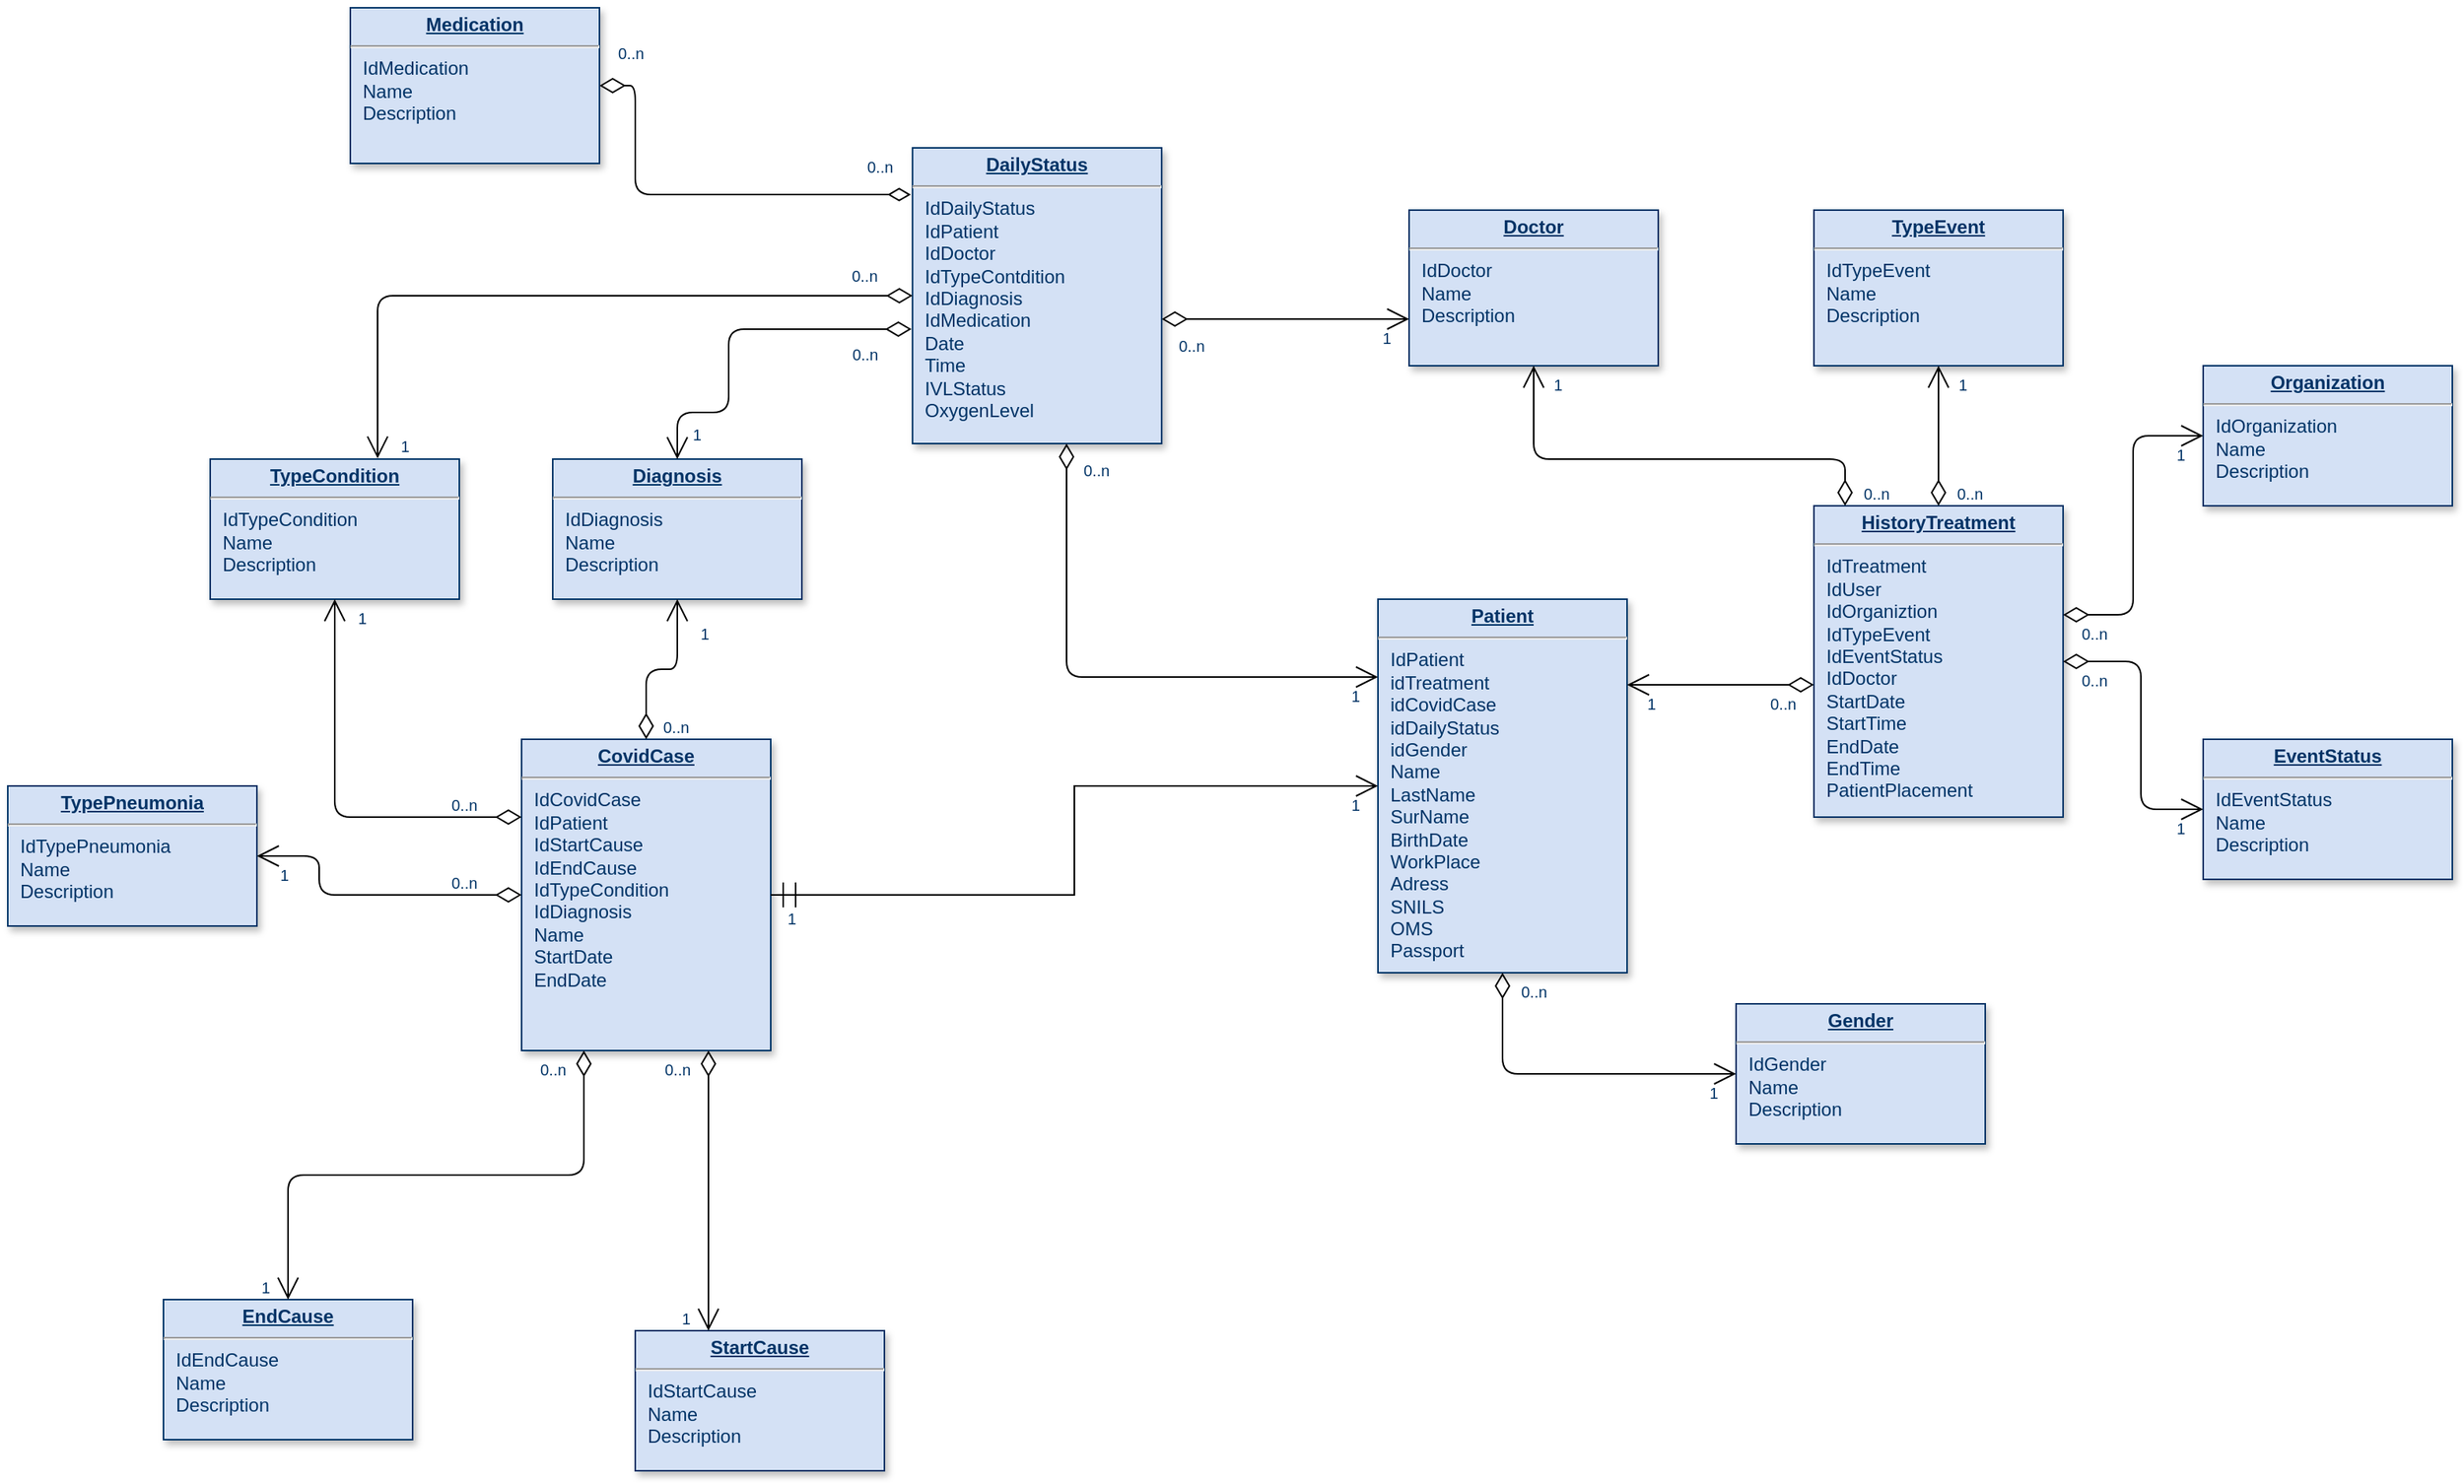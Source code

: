 <mxfile version="20.5.1" type="google"><diagram name="Page-1" id="efa7a0a1-bf9b-a30e-e6df-94a7791c09e9"><mxGraphModel grid="1" page="1" gridSize="10" guides="1" tooltips="1" connect="1" arrows="1" fold="1" pageScale="1" pageWidth="826" pageHeight="1169" background="none" math="0" shadow="0"><root><mxCell id="0"/><mxCell id="1" parent="0"/><mxCell id="22" value="&lt;p style=&quot;margin: 0px; margin-top: 4px; text-align: center; text-decoration: underline;&quot;&gt;&lt;b&gt;Patient&lt;/b&gt;&lt;/p&gt;&lt;hr&gt;&lt;p style=&quot;margin: 0px; margin-left: 8px;&quot;&gt;IdPatient&lt;/p&gt;&lt;p style=&quot;margin: 0px; margin-left: 8px;&quot;&gt;idTreatment&lt;/p&gt;&lt;p style=&quot;margin: 0px; margin-left: 8px;&quot;&gt;idCovidCase&lt;/p&gt;&lt;p style=&quot;margin: 0px; margin-left: 8px;&quot;&gt;idDailyStatus&lt;/p&gt;&lt;p style=&quot;margin: 0px; margin-left: 8px;&quot;&gt;idGender&lt;br&gt;&lt;/p&gt;&lt;p style=&quot;margin: 0px; margin-left: 8px;&quot;&gt;&lt;span style=&quot;background-color: initial;&quot;&gt;Name&lt;/span&gt;&lt;br&gt;&lt;/p&gt;&lt;p style=&quot;margin: 0px; margin-left: 8px;&quot;&gt;LastName&lt;/p&gt;&lt;p style=&quot;margin: 0px; margin-left: 8px;&quot;&gt;&lt;span style=&quot;background-color: initial;&quot;&gt;SurName&lt;/span&gt;&lt;/p&gt;&lt;p style=&quot;margin: 0px; margin-left: 8px;&quot;&gt;BirthDate&lt;/p&gt;&lt;p style=&quot;margin: 0px; margin-left: 8px;&quot;&gt;WorkPlace&lt;/p&gt;&lt;p style=&quot;margin: 0px; margin-left: 8px;&quot;&gt;Adress&lt;/p&gt;&lt;p style=&quot;margin: 0px; margin-left: 8px;&quot;&gt;SNILS&lt;/p&gt;&lt;p style=&quot;margin: 0px; margin-left: 8px;&quot;&gt;OMS&lt;/p&gt;&lt;p style=&quot;margin: 0px; margin-left: 8px;&quot;&gt;Passport&lt;/p&gt;" style="verticalAlign=top;align=left;overflow=fill;fontSize=12;fontFamily=Helvetica;html=1;strokeColor=#003366;shadow=1;fillColor=#D4E1F5;fontColor=#003366" vertex="1" parent="1"><mxGeometry x="890" y="480" width="160" height="240" as="geometry"/></mxCell><mxCell id="24" value="&lt;p style=&quot;margin: 0px; margin-top: 4px; text-align: center; text-decoration: underline;&quot;&gt;&lt;b&gt;DailyStatus&lt;/b&gt;&lt;/p&gt;&lt;hr&gt;&lt;p style=&quot;margin: 0px; margin-left: 8px;&quot;&gt;IdDailyStatus&lt;/p&gt;&lt;p style=&quot;margin: 0px; margin-left: 8px;&quot;&gt;IdPatient&lt;/p&gt;&lt;p style=&quot;margin: 0px; margin-left: 8px;&quot;&gt;IdDoctor&lt;/p&gt;&lt;p style=&quot;margin: 0px; margin-left: 8px;&quot;&gt;IdTypeContdition&lt;/p&gt;&lt;p style=&quot;margin: 0px; margin-left: 8px;&quot;&gt;IdDiagnosis&lt;/p&gt;&lt;p style=&quot;margin: 0px; margin-left: 8px;&quot;&gt;IdMedication&lt;br&gt;&lt;/p&gt;&lt;p style=&quot;margin: 0px; margin-left: 8px;&quot;&gt;Date&lt;/p&gt;&lt;p style=&quot;margin: 0px; margin-left: 8px;&quot;&gt;Time&lt;/p&gt;&lt;p style=&quot;margin: 0px; margin-left: 8px;&quot;&gt;IVLStatus&lt;/p&gt;&lt;p style=&quot;margin: 0px; margin-left: 8px;&quot;&gt;OxygenLevel&lt;/p&gt;&lt;p style=&quot;margin: 0px; margin-left: 8px;&quot;&gt;&lt;br&gt;&lt;/p&gt;" style="verticalAlign=top;align=left;overflow=fill;fontSize=12;fontFamily=Helvetica;html=1;strokeColor=#003366;shadow=1;fillColor=#D4E1F5;fontColor=#003366" vertex="1" parent="1"><mxGeometry x="591.08" y="190" width="160" height="190" as="geometry"/></mxCell><mxCell id="27" value="&lt;p style=&quot;margin: 0px; margin-top: 4px; text-align: center; text-decoration: underline;&quot;&gt;&lt;b&gt;HistoryTreatment&lt;/b&gt;&lt;/p&gt;&lt;hr&gt;&lt;p style=&quot;margin: 0px; margin-left: 8px;&quot;&gt;IdTreatment&lt;br&gt;&lt;span style=&quot;background-color: initial;&quot;&gt;IdUser&lt;/span&gt;&lt;br&gt;&lt;/p&gt;&lt;p style=&quot;margin: 0px; margin-left: 8px;&quot;&gt;IdOrganiztion&lt;/p&gt;&lt;p style=&quot;margin: 0px; margin-left: 8px;&quot;&gt;IdTypeEvent&lt;br&gt;&lt;/p&gt;&lt;p style=&quot;margin: 0px; margin-left: 8px;&quot;&gt;&lt;span style=&quot;background-color: initial;&quot;&gt;IdEventStatus&lt;/span&gt;&lt;br&gt;&lt;/p&gt;&lt;p style=&quot;margin: 0px; margin-left: 8px;&quot;&gt;IdDoctor&lt;/p&gt;&lt;p style=&quot;margin: 0px; margin-left: 8px;&quot;&gt;StartDate&lt;/p&gt;&lt;p style=&quot;margin: 0px; margin-left: 8px;&quot;&gt;StartTime&lt;/p&gt;&lt;p style=&quot;margin: 0px; margin-left: 8px;&quot;&gt;EndDate&lt;/p&gt;&lt;p style=&quot;margin: 0px; margin-left: 8px;&quot;&gt;EndTime&lt;/p&gt;&lt;p style=&quot;margin: 0px; margin-left: 8px;&quot;&gt;PatientPlacement&lt;/p&gt;&lt;p style=&quot;margin: 0px; margin-left: 8px;&quot;&gt;&lt;br&gt;&lt;/p&gt;" style="verticalAlign=top;align=left;overflow=fill;fontSize=12;fontFamily=Helvetica;html=1;strokeColor=#003366;shadow=1;fillColor=#D4E1F5;fontColor=#003366" vertex="1" parent="1"><mxGeometry x="1170" y="420.0" width="160" height="200" as="geometry"/></mxCell><mxCell id="29" value="&lt;p style=&quot;margin: 0px; margin-top: 4px; text-align: center; text-decoration: underline;&quot;&gt;&lt;b&gt;CovidCase&lt;/b&gt;&lt;/p&gt;&lt;hr&gt;&lt;p style=&quot;margin: 0px; margin-left: 8px;&quot;&gt;IdCovidCase&lt;/p&gt;&lt;p style=&quot;margin: 0px; margin-left: 8px;&quot;&gt;IdPatient&lt;/p&gt;&lt;p style=&quot;margin: 0px; margin-left: 8px;&quot;&gt;IdStartCause&lt;/p&gt;&lt;p style=&quot;margin: 0px; margin-left: 8px;&quot;&gt;IdEndCause&lt;/p&gt;&lt;p style=&quot;margin: 0px; margin-left: 8px;&quot;&gt;IdTypeCondition&lt;br&gt;&lt;/p&gt;&lt;p style=&quot;margin: 0px; margin-left: 8px;&quot;&gt;IdDiagnosis&lt;br&gt;&lt;/p&gt;&lt;p style=&quot;margin: 0px; margin-left: 8px;&quot;&gt;Name&lt;/p&gt;&lt;p style=&quot;margin: 0px; margin-left: 8px;&quot;&gt;&lt;span style=&quot;background-color: initial;&quot;&gt;StartDate&lt;/span&gt;&lt;br&gt;&lt;/p&gt;&lt;p style=&quot;margin: 0px; margin-left: 8px;&quot;&gt;EndDate&lt;/p&gt;&lt;p style=&quot;margin: 0px; margin-left: 8px;&quot;&gt;&lt;br&gt;&lt;/p&gt;" style="verticalAlign=top;align=left;overflow=fill;fontSize=12;fontFamily=Helvetica;html=1;strokeColor=#003366;shadow=1;fillColor=#D4E1F5;fontColor=#003366" vertex="1" parent="1"><mxGeometry x="340.0" y="570.0" width="160" height="200" as="geometry"/></mxCell><mxCell id="30" value="&lt;p style=&quot;margin: 0px; margin-top: 4px; text-align: center; text-decoration: underline;&quot;&gt;&lt;b&gt;Organization&lt;/b&gt;&lt;/p&gt;&lt;hr&gt;&lt;p style=&quot;margin: 0px; margin-left: 8px;&quot;&gt;IdOrganization&lt;/p&gt;&lt;p style=&quot;margin: 0px; margin-left: 8px;&quot;&gt;Name&lt;/p&gt;&lt;p style=&quot;margin: 0px; margin-left: 8px;&quot;&gt;Description&lt;/p&gt;&lt;p style=&quot;margin: 0px; margin-left: 8px;&quot;&gt;&lt;br&gt;&lt;/p&gt;" style="verticalAlign=top;align=left;overflow=fill;fontSize=12;fontFamily=Helvetica;html=1;strokeColor=#003366;shadow=1;fillColor=#D4E1F5;fontColor=#003366" vertex="1" parent="1"><mxGeometry x="1420" y="330" width="160" height="90" as="geometry"/></mxCell><mxCell id="33" value="&lt;p style=&quot;margin: 0px; margin-top: 4px; text-align: center; text-decoration: underline;&quot;&gt;&lt;b&gt;StartCause&lt;/b&gt;&lt;/p&gt;&lt;hr&gt;&lt;p style=&quot;margin: 0px; margin-left: 8px;&quot;&gt;IdStartCause&lt;/p&gt;&lt;p style=&quot;margin: 0px; margin-left: 8px;&quot;&gt;Name&lt;/p&gt;&lt;p style=&quot;margin: 0px; margin-left: 8px;&quot;&gt;Description&lt;/p&gt;" style="verticalAlign=top;align=left;overflow=fill;fontSize=12;fontFamily=Helvetica;html=1;strokeColor=#003366;shadow=1;fillColor=#D4E1F5;fontColor=#003366" vertex="1" parent="1"><mxGeometry x="413.0" y="950.0" width="160" height="90" as="geometry"/></mxCell><mxCell id="35" value="&lt;p style=&quot;margin: 0px; margin-top: 4px; text-align: center; text-decoration: underline;&quot;&gt;&lt;strong&gt;TypeEvent&lt;/strong&gt;&lt;/p&gt;&lt;hr&gt;&lt;p style=&quot;margin: 0px; margin-left: 8px;&quot;&gt;IdTypeEvent&lt;/p&gt;&lt;p style=&quot;margin: 0px; margin-left: 8px;&quot;&gt;Name&lt;/p&gt;&lt;p style=&quot;margin: 0px; margin-left: 8px;&quot;&gt;Description&lt;/p&gt;&lt;p style=&quot;margin: 0px; margin-left: 8px;&quot;&gt;&lt;br&gt;&lt;/p&gt;" style="verticalAlign=top;align=left;overflow=fill;fontSize=12;fontFamily=Helvetica;html=1;strokeColor=#003366;shadow=1;fillColor=#D4E1F5;fontColor=#003366" vertex="1" parent="1"><mxGeometry x="1170" y="230" width="160" height="100" as="geometry"/></mxCell><mxCell id="48" value="" style="endArrow=open;endSize=12;startArrow=ERmandOne;startSize=14;startFill=0;edgeStyle=orthogonalEdgeStyle;rounded=0" edge="1" parent="1" source="29" target="22"><mxGeometry x="769.36" y="450" as="geometry"><mxPoint x="769.36" y="450" as="sourcePoint"/><mxPoint x="929.36" y="450" as="targetPoint"/><Array as="points"/></mxGeometry></mxCell><mxCell id="49" value="1" style="resizable=0;align=left;verticalAlign=top;labelBackgroundColor=#ffffff;fontSize=10;strokeColor=#003366;shadow=1;fillColor=#D4E1F5;fontColor=#003366" connectable="0" vertex="1" parent="48"><mxGeometry x="-1" relative="1" as="geometry"><mxPoint x="8.92" y="3.04" as="offset"/></mxGeometry></mxCell><mxCell id="50" value="1" style="resizable=0;align=right;verticalAlign=top;labelBackgroundColor=#ffffff;fontSize=10;strokeColor=#003366;shadow=1;fillColor=#D4E1F5;fontColor=#003366" connectable="0" vertex="1" parent="48"><mxGeometry x="1" relative="1" as="geometry"><mxPoint x="-10" as="offset"/></mxGeometry></mxCell><mxCell id="78" value="" style="endArrow=open;endSize=12;startArrow=diamondThin;startSize=14;startFill=0;edgeStyle=orthogonalEdgeStyle" edge="1" parent="1" source="27" target="30"><mxGeometry x="1309.36" y="540" as="geometry"><mxPoint x="1309.36" y="540" as="sourcePoint"/><mxPoint x="1469.36" y="540" as="targetPoint"/><Array as="points"><mxPoint x="1375" y="490"/><mxPoint x="1375" y="375"/></Array></mxGeometry></mxCell><mxCell id="79" value="0..n" style="resizable=0;align=left;verticalAlign=top;labelBackgroundColor=#ffffff;fontSize=10;strokeColor=#003366;shadow=1;fillColor=#D4E1F5;fontColor=#003366" connectable="0" vertex="1" parent="78"><mxGeometry x="-1" relative="1" as="geometry"><mxPoint x="10" as="offset"/></mxGeometry></mxCell><mxCell id="80" value="1" style="resizable=0;align=right;verticalAlign=top;labelBackgroundColor=#ffffff;fontSize=10;strokeColor=#003366;shadow=1;fillColor=#D4E1F5;fontColor=#003366" connectable="0" vertex="1" parent="78"><mxGeometry x="1" relative="1" as="geometry"><mxPoint x="-10" as="offset"/></mxGeometry></mxCell><mxCell id="81" value="" style="endArrow=open;endSize=12;startArrow=diamondThin;startSize=14;startFill=0;edgeStyle=orthogonalEdgeStyle" edge="1" parent="1" source="27" target="35"><mxGeometry x="1119.36" y="540" as="geometry"><mxPoint x="1119.36" y="540" as="sourcePoint"/><mxPoint x="1279.36" y="540" as="targetPoint"/></mxGeometry></mxCell><mxCell id="82" value="0..n" style="resizable=0;align=left;verticalAlign=top;labelBackgroundColor=#ffffff;fontSize=10;strokeColor=#003366;shadow=1;fillColor=#D4E1F5;fontColor=#003366" connectable="0" vertex="1" parent="81"><mxGeometry x="-1" relative="1" as="geometry"><mxPoint x="10" y="-20" as="offset"/></mxGeometry></mxCell><mxCell id="83" value="1" style="resizable=0;align=right;verticalAlign=top;labelBackgroundColor=#ffffff;fontSize=10;strokeColor=#003366;shadow=1;fillColor=#D4E1F5;fontColor=#003366" connectable="0" vertex="1" parent="81"><mxGeometry x="1" relative="1" as="geometry"><mxPoint x="20" as="offset"/></mxGeometry></mxCell><mxCell id="84" value="" style="endArrow=open;endSize=12;startArrow=diamondThin;startSize=14;startFill=0;edgeStyle=orthogonalEdgeStyle" edge="1" parent="1" source="27" target="22"><mxGeometry x="1389.36" y="130" as="geometry"><mxPoint x="1389.36" y="130" as="sourcePoint"/><mxPoint x="1549.36" y="130" as="targetPoint"/><Array as="points"><mxPoint x="1130" y="535"/><mxPoint x="1130" y="535"/></Array></mxGeometry></mxCell><mxCell id="85" value="0..n" style="resizable=0;align=left;verticalAlign=top;labelBackgroundColor=#ffffff;fontSize=10;strokeColor=#003366;shadow=1;fillColor=#D4E1F5;fontColor=#003366" connectable="0" vertex="1" parent="84"><mxGeometry x="-1" relative="1" as="geometry"><mxPoint x="-30" as="offset"/></mxGeometry></mxCell><mxCell id="86" value="1" style="resizable=0;align=right;verticalAlign=top;labelBackgroundColor=#ffffff;fontSize=10;strokeColor=#003366;shadow=1;fillColor=#D4E1F5;fontColor=#003366" connectable="0" vertex="1" parent="84"><mxGeometry x="1" relative="1" as="geometry"><mxPoint x="20" y="2.728e-13" as="offset"/></mxGeometry></mxCell><mxCell id="gPW1XSUvAXG4irbjSaAo-114" value="&lt;p style=&quot;margin: 0px; margin-top: 4px; text-align: center; text-decoration: underline;&quot;&gt;&lt;b&gt;EventStatus&lt;/b&gt;&lt;/p&gt;&lt;hr&gt;&lt;p style=&quot;margin: 0px; margin-left: 8px;&quot;&gt;IdEventStatus&lt;/p&gt;&lt;p style=&quot;margin: 0px; margin-left: 8px;&quot;&gt;Name&lt;/p&gt;&lt;p style=&quot;margin: 0px; margin-left: 8px;&quot;&gt;Description&lt;/p&gt;&lt;p style=&quot;margin: 0px; margin-left: 8px;&quot;&gt;&lt;br&gt;&lt;/p&gt;" style="verticalAlign=top;align=left;overflow=fill;fontSize=12;fontFamily=Helvetica;html=1;strokeColor=#003366;shadow=1;fillColor=#D4E1F5;fontColor=#003366" vertex="1" parent="1"><mxGeometry x="1420" y="570" width="160" height="90" as="geometry"/></mxCell><mxCell id="gPW1XSUvAXG4irbjSaAo-116" value="" style="endArrow=open;endSize=12;startArrow=diamondThin;startSize=14;startFill=0;edgeStyle=orthogonalEdgeStyle;exitX=1;exitY=0.5;exitDx=0;exitDy=0;" edge="1" parent="1" source="27" target="gPW1XSUvAXG4irbjSaAo-114"><mxGeometry x="1319.36" y="550" as="geometry"><mxPoint x="1340" y="530.053" as="sourcePoint"/><mxPoint x="1430" y="405" as="targetPoint"/><Array as="points"><mxPoint x="1380" y="520"/><mxPoint x="1380" y="615"/></Array></mxGeometry></mxCell><mxCell id="gPW1XSUvAXG4irbjSaAo-117" value="0..n" style="resizable=0;align=left;verticalAlign=top;labelBackgroundColor=#ffffff;fontSize=10;strokeColor=#003366;shadow=1;fillColor=#D4E1F5;fontColor=#003366" connectable="0" vertex="1" parent="gPW1XSUvAXG4irbjSaAo-116"><mxGeometry x="-1" relative="1" as="geometry"><mxPoint x="10" as="offset"/></mxGeometry></mxCell><mxCell id="gPW1XSUvAXG4irbjSaAo-118" value="1" style="resizable=0;align=right;verticalAlign=top;labelBackgroundColor=#ffffff;fontSize=10;strokeColor=#003366;shadow=1;fillColor=#D4E1F5;fontColor=#003366" connectable="0" vertex="1" parent="gPW1XSUvAXG4irbjSaAo-116"><mxGeometry x="1" relative="1" as="geometry"><mxPoint x="-10" as="offset"/></mxGeometry></mxCell><mxCell id="gPW1XSUvAXG4irbjSaAo-122" value="&lt;p style=&quot;margin: 0px; margin-top: 4px; text-align: center; text-decoration: underline;&quot;&gt;&lt;b&gt;EndCause&lt;/b&gt;&lt;/p&gt;&lt;hr&gt;&lt;p style=&quot;margin: 0px; margin-left: 8px;&quot;&gt;IdEndCause&lt;/p&gt;&lt;p style=&quot;margin: 0px; margin-left: 8px;&quot;&gt;Name&lt;/p&gt;&lt;p style=&quot;margin: 0px; margin-left: 8px;&quot;&gt;Description&lt;/p&gt;" style="verticalAlign=top;align=left;overflow=fill;fontSize=12;fontFamily=Helvetica;html=1;strokeColor=#003366;shadow=1;fillColor=#D4E1F5;fontColor=#003366" vertex="1" parent="1"><mxGeometry x="110" y="930.0" width="160" height="90" as="geometry"/></mxCell><mxCell id="gPW1XSUvAXG4irbjSaAo-126" value="&lt;p style=&quot;margin: 0px; margin-top: 4px; text-align: center; text-decoration: underline;&quot;&gt;&lt;b&gt;TypeCondition&lt;/b&gt;&lt;/p&gt;&lt;hr&gt;&lt;p style=&quot;margin: 0px; margin-left: 8px;&quot;&gt;IdTypeCondition&lt;/p&gt;&lt;p style=&quot;margin: 0px; margin-left: 8px;&quot;&gt;Name&lt;/p&gt;&lt;p style=&quot;margin: 0px; margin-left: 8px;&quot;&gt;Description&lt;/p&gt;" style="verticalAlign=top;align=left;overflow=fill;fontSize=12;fontFamily=Helvetica;html=1;strokeColor=#003366;shadow=1;fillColor=#D4E1F5;fontColor=#003366" vertex="1" parent="1"><mxGeometry x="140" y="390.0" width="160" height="90" as="geometry"/></mxCell><mxCell id="gPW1XSUvAXG4irbjSaAo-130" value="&lt;p style=&quot;margin: 0px; margin-top: 4px; text-align: center; text-decoration: underline;&quot;&gt;&lt;b&gt;Diagnosis&lt;/b&gt;&lt;/p&gt;&lt;hr&gt;&lt;p style=&quot;margin: 0px; margin-left: 8px;&quot;&gt;IdDiagnosis&lt;/p&gt;&lt;p style=&quot;margin: 0px; margin-left: 8px;&quot;&gt;Name&lt;/p&gt;&lt;p style=&quot;margin: 0px; margin-left: 8px;&quot;&gt;Description&lt;/p&gt;" style="verticalAlign=top;align=left;overflow=fill;fontSize=12;fontFamily=Helvetica;html=1;strokeColor=#003366;shadow=1;fillColor=#D4E1F5;fontColor=#003366" vertex="1" parent="1"><mxGeometry x="360" y="390.0" width="160" height="90" as="geometry"/></mxCell><mxCell id="gPW1XSUvAXG4irbjSaAo-134" value="&lt;p style=&quot;margin: 0px; margin-top: 4px; text-align: center; text-decoration: underline;&quot;&gt;&lt;b&gt;&lt;span style=&quot;text-align: left;&quot;&gt;TypePneumonia&lt;/span&gt;&lt;br&gt;&lt;/b&gt;&lt;/p&gt;&lt;hr&gt;&lt;p style=&quot;margin: 0px; margin-left: 8px;&quot;&gt;IdTypePneumonia&lt;/p&gt;&lt;p style=&quot;margin: 0px; margin-left: 8px;&quot;&gt;Name&lt;/p&gt;&lt;p style=&quot;margin: 0px; margin-left: 8px;&quot;&gt;Description&lt;/p&gt;" style="verticalAlign=top;align=left;overflow=fill;fontSize=12;fontFamily=Helvetica;html=1;strokeColor=#003366;shadow=1;fillColor=#D4E1F5;fontColor=#003366" vertex="1" parent="1"><mxGeometry x="10" y="600.0" width="160" height="90" as="geometry"/></mxCell><mxCell id="gPW1XSUvAXG4irbjSaAo-138" value="&lt;p style=&quot;margin: 0px; margin-top: 4px; text-align: center; text-decoration: underline;&quot;&gt;&lt;b&gt;Doctor&lt;/b&gt;&lt;/p&gt;&lt;hr&gt;&lt;p style=&quot;margin: 0px; margin-left: 8px;&quot;&gt;IdDoctor&lt;/p&gt;&lt;p style=&quot;margin: 0px; margin-left: 8px;&quot;&gt;Name&lt;/p&gt;&lt;p style=&quot;margin: 0px; margin-left: 8px;&quot;&gt;Description&lt;/p&gt;&lt;p style=&quot;margin: 0px; margin-left: 8px;&quot;&gt;&lt;br&gt;&lt;/p&gt;" style="verticalAlign=top;align=left;overflow=fill;fontSize=12;fontFamily=Helvetica;html=1;strokeColor=#003366;shadow=1;fillColor=#D4E1F5;fontColor=#003366" vertex="1" parent="1"><mxGeometry x="910" y="230" width="160" height="100" as="geometry"/></mxCell><mxCell id="gPW1XSUvAXG4irbjSaAo-139" value="" style="endArrow=open;endSize=12;startArrow=diamondThin;startSize=14;startFill=0;edgeStyle=orthogonalEdgeStyle" edge="1" parent="1" source="27" target="gPW1XSUvAXG4irbjSaAo-138"><mxGeometry x="1129.36" y="550" as="geometry"><mxPoint x="1260" y="430" as="sourcePoint"/><mxPoint x="1260" y="340" as="targetPoint"/><Array as="points"><mxPoint x="1190" y="390"/><mxPoint x="990" y="390"/></Array></mxGeometry></mxCell><mxCell id="gPW1XSUvAXG4irbjSaAo-140" value="0..n" style="resizable=0;align=left;verticalAlign=top;labelBackgroundColor=#ffffff;fontSize=10;strokeColor=#003366;shadow=1;fillColor=#D4E1F5;fontColor=#003366" connectable="0" vertex="1" parent="gPW1XSUvAXG4irbjSaAo-139"><mxGeometry x="-1" relative="1" as="geometry"><mxPoint x="10" y="-20" as="offset"/></mxGeometry></mxCell><mxCell id="gPW1XSUvAXG4irbjSaAo-141" value="1" style="resizable=0;align=right;verticalAlign=top;labelBackgroundColor=#ffffff;fontSize=10;strokeColor=#003366;shadow=1;fillColor=#D4E1F5;fontColor=#003366" connectable="0" vertex="1" parent="gPW1XSUvAXG4irbjSaAo-139"><mxGeometry x="1" relative="1" as="geometry"><mxPoint x="20" as="offset"/></mxGeometry></mxCell><mxCell id="gPW1XSUvAXG4irbjSaAo-143" value="" style="endArrow=open;endSize=12;startArrow=diamondThin;startSize=14;startFill=0;edgeStyle=orthogonalEdgeStyle" edge="1" parent="1" source="24" target="gPW1XSUvAXG4irbjSaAo-138"><mxGeometry x="468.36" y="160" as="geometry"><mxPoint x="909" y="300.059" as="sourcePoint"/><mxPoint x="770" y="140.0" as="targetPoint"/><Array as="points"><mxPoint x="800" y="300"/><mxPoint x="800" y="300"/></Array></mxGeometry></mxCell><mxCell id="gPW1XSUvAXG4irbjSaAo-144" value="0..n" style="resizable=0;align=left;verticalAlign=top;labelBackgroundColor=#ffffff;fontSize=10;strokeColor=#003366;shadow=1;fillColor=#D4E1F5;fontColor=#003366" connectable="0" vertex="1" parent="gPW1XSUvAXG4irbjSaAo-143"><mxGeometry x="-1" relative="1" as="geometry"><mxPoint x="9" y="5" as="offset"/></mxGeometry></mxCell><mxCell id="gPW1XSUvAXG4irbjSaAo-145" value="1" style="resizable=0;align=right;verticalAlign=top;labelBackgroundColor=#ffffff;fontSize=10;strokeColor=#003366;shadow=1;fillColor=#D4E1F5;fontColor=#003366" connectable="0" vertex="1" parent="gPW1XSUvAXG4irbjSaAo-143"><mxGeometry x="1" relative="1" as="geometry"><mxPoint x="-10" as="offset"/></mxGeometry></mxCell><mxCell id="gPW1XSUvAXG4irbjSaAo-152" value="&lt;p style=&quot;margin: 0px; margin-top: 4px; text-align: center; text-decoration: underline;&quot;&gt;&lt;b&gt;Medication&lt;/b&gt;&lt;/p&gt;&lt;hr&gt;&lt;p style=&quot;margin: 0px; margin-left: 8px;&quot;&gt;IdMedication&lt;/p&gt;&lt;p style=&quot;margin: 0px; margin-left: 8px;&quot;&gt;Name&lt;/p&gt;&lt;p style=&quot;margin: 0px; margin-left: 8px;&quot;&gt;Description&lt;/p&gt;&lt;p style=&quot;margin: 0px; margin-left: 8px;&quot;&gt;&lt;br&gt;&lt;/p&gt;" style="verticalAlign=top;align=left;overflow=fill;fontSize=12;fontFamily=Helvetica;html=1;strokeColor=#003366;shadow=1;fillColor=#D4E1F5;fontColor=#003366" vertex="1" parent="1"><mxGeometry x="230" y="100" width="160" height="100" as="geometry"/></mxCell><mxCell id="gPW1XSUvAXG4irbjSaAo-153" value="" style="endArrow=diamondThin;endSize=12;startArrow=diamondThin;startSize=14;startFill=0;edgeStyle=orthogonalEdgeStyle;entryX=-0.007;entryY=0.158;entryDx=0;entryDy=0;entryPerimeter=0;endFill=0;" edge="1" parent="1" source="gPW1XSUvAXG4irbjSaAo-152" target="24"><mxGeometry x="531.28" y="534.41" as="geometry"><mxPoint x="413" y="209.95" as="sourcePoint"/><mxPoint x="766.08" y="70.003" as="targetPoint"/><Array as="points"><mxPoint x="413" y="150"/><mxPoint x="413" y="220"/></Array></mxGeometry></mxCell><mxCell id="gPW1XSUvAXG4irbjSaAo-154" value="0..n" style="resizable=0;align=left;verticalAlign=top;labelBackgroundColor=#ffffff;fontSize=10;strokeColor=#003366;shadow=1;fillColor=#D4E1F5;fontColor=#003366" connectable="0" vertex="1" parent="gPW1XSUvAXG4irbjSaAo-153"><mxGeometry x="-1" relative="1" as="geometry"><mxPoint x="10" y="-33" as="offset"/></mxGeometry></mxCell><mxCell id="gPW1XSUvAXG4irbjSaAo-156" value="0..n" style="resizable=0;align=left;verticalAlign=top;labelBackgroundColor=#ffffff;fontSize=10;strokeColor=#003366;shadow=1;fillColor=#D4E1F5;fontColor=#003366" connectable="0" vertex="1" parent="1"><mxGeometry x="560" y="190.0" as="geometry"/></mxCell><mxCell id="gPW1XSUvAXG4irbjSaAo-157" value="" style="endArrow=open;endSize=12;startArrow=diamondThin;startSize=14;startFill=0;edgeStyle=orthogonalEdgeStyle;exitX=-0.004;exitY=0.613;exitDx=0;exitDy=0;exitPerimeter=0;" edge="1" parent="1" source="24" target="gPW1XSUvAXG4irbjSaAo-130"><mxGeometry x="478.36" y="170" as="geometry"><mxPoint x="761.08" y="310.048" as="sourcePoint"/><mxPoint x="920" y="310.048" as="targetPoint"/><Array as="points"><mxPoint x="473" y="306"/><mxPoint x="473" y="360"/><mxPoint x="440" y="360"/></Array></mxGeometry></mxCell><mxCell id="gPW1XSUvAXG4irbjSaAo-158" value="0..n" style="resizable=0;align=left;verticalAlign=top;labelBackgroundColor=#ffffff;fontSize=10;strokeColor=#003366;shadow=1;fillColor=#D4E1F5;fontColor=#003366" connectable="0" vertex="1" parent="gPW1XSUvAXG4irbjSaAo-157"><mxGeometry x="-1" relative="1" as="geometry"><mxPoint x="-40" y="4" as="offset"/></mxGeometry></mxCell><mxCell id="gPW1XSUvAXG4irbjSaAo-159" value="1" style="resizable=0;align=right;verticalAlign=top;labelBackgroundColor=#ffffff;fontSize=10;strokeColor=#003366;shadow=1;fillColor=#D4E1F5;fontColor=#003366" connectable="0" vertex="1" parent="gPW1XSUvAXG4irbjSaAo-157"><mxGeometry x="1" relative="1" as="geometry"><mxPoint x="17" y="-28" as="offset"/></mxGeometry></mxCell><mxCell id="gPW1XSUvAXG4irbjSaAo-160" value="" style="endArrow=open;endSize=12;startArrow=diamondThin;startSize=14;startFill=0;edgeStyle=orthogonalEdgeStyle;entryX=0.672;entryY=-0.005;entryDx=0;entryDy=0;entryPerimeter=0;" edge="1" parent="1" source="24" target="gPW1XSUvAXG4irbjSaAo-126"><mxGeometry x="27.28" y="129.95" as="geometry"><mxPoint x="310.0" y="269.998" as="sourcePoint"/><mxPoint x="468.92" y="269.998" as="targetPoint"/><Array as="points"/></mxGeometry></mxCell><mxCell id="gPW1XSUvAXG4irbjSaAo-161" value="0..n" style="resizable=0;align=left;verticalAlign=top;labelBackgroundColor=#ffffff;fontSize=10;strokeColor=#003366;shadow=1;fillColor=#D4E1F5;fontColor=#003366" connectable="0" vertex="1" parent="gPW1XSUvAXG4irbjSaAo-160"><mxGeometry x="-1" relative="1" as="geometry"><mxPoint x="-41" y="-25" as="offset"/></mxGeometry></mxCell><mxCell id="gPW1XSUvAXG4irbjSaAo-162" value="1" style="resizable=0;align=right;verticalAlign=top;labelBackgroundColor=#ffffff;fontSize=10;strokeColor=#003366;shadow=1;fillColor=#D4E1F5;fontColor=#003366" connectable="0" vertex="1" parent="gPW1XSUvAXG4irbjSaAo-160"><mxGeometry x="1" relative="1" as="geometry"><mxPoint x="22" y="-20" as="offset"/></mxGeometry></mxCell><mxCell id="gPW1XSUvAXG4irbjSaAo-163" value="" style="endArrow=open;endSize=12;startArrow=diamondThin;startSize=14;startFill=0;edgeStyle=orthogonalEdgeStyle;" edge="1" parent="1" source="29" target="gPW1XSUvAXG4irbjSaAo-126"><mxGeometry x="48.0" y="340.4" as="geometry"><mxPoint x="611.8" y="495.45" as="sourcePoint"/><mxPoint x="268.24" y="600.0" as="targetPoint"/><Array as="points"><mxPoint x="220" y="620"/></Array></mxGeometry></mxCell><mxCell id="gPW1XSUvAXG4irbjSaAo-164" value="0..n" style="resizable=0;align=left;verticalAlign=top;labelBackgroundColor=#ffffff;fontSize=10;strokeColor=#003366;shadow=1;fillColor=#D4E1F5;fontColor=#003366" connectable="0" vertex="1" parent="gPW1XSUvAXG4irbjSaAo-163"><mxGeometry x="-1" relative="1" as="geometry"><mxPoint x="-47" y="-20" as="offset"/></mxGeometry></mxCell><mxCell id="gPW1XSUvAXG4irbjSaAo-165" value="1" style="resizable=0;align=right;verticalAlign=top;labelBackgroundColor=#ffffff;fontSize=10;strokeColor=#003366;shadow=1;fillColor=#D4E1F5;fontColor=#003366" connectable="0" vertex="1" parent="gPW1XSUvAXG4irbjSaAo-163"><mxGeometry x="1" relative="1" as="geometry"><mxPoint x="22" as="offset"/></mxGeometry></mxCell><mxCell id="gPW1XSUvAXG4irbjSaAo-166" value="" style="endArrow=open;endSize=12;startArrow=diamondThin;startSize=14;startFill=0;edgeStyle=orthogonalEdgeStyle;" edge="1" parent="1" source="29" target="gPW1XSUvAXG4irbjSaAo-130"><mxGeometry x="326.2" y="264.95" as="geometry"><mxPoint x="890" y="420.0" as="sourcePoint"/><mxPoint x="546.44" y="524.55" as="targetPoint"/><Array as="points"/></mxGeometry></mxCell><mxCell id="gPW1XSUvAXG4irbjSaAo-167" value="0..n" style="resizable=0;align=left;verticalAlign=top;labelBackgroundColor=#ffffff;fontSize=10;strokeColor=#003366;shadow=1;fillColor=#D4E1F5;fontColor=#003366" connectable="0" vertex="1" parent="gPW1XSUvAXG4irbjSaAo-166"><mxGeometry x="-1" relative="1" as="geometry"><mxPoint x="9" y="-20" as="offset"/></mxGeometry></mxCell><mxCell id="gPW1XSUvAXG4irbjSaAo-168" value="1" style="resizable=0;align=right;verticalAlign=top;labelBackgroundColor=#ffffff;fontSize=10;strokeColor=#003366;shadow=1;fillColor=#D4E1F5;fontColor=#003366" connectable="0" vertex="1" parent="gPW1XSUvAXG4irbjSaAo-166"><mxGeometry x="1" relative="1" as="geometry"><mxPoint x="22" y="10" as="offset"/></mxGeometry></mxCell><mxCell id="gPW1XSUvAXG4irbjSaAo-169" value="" style="endArrow=open;endSize=12;startArrow=diamondThin;startSize=14;startFill=0;edgeStyle=orthogonalEdgeStyle;" edge="1" parent="1" source="29" target="gPW1XSUvAXG4irbjSaAo-134"><mxGeometry x="37.95" y="550.4" as="geometry"><mxPoint x="330" y="670" as="sourcePoint"/><mxPoint x="209.998" y="690.0" as="targetPoint"/><Array as="points"><mxPoint x="210" y="670"/><mxPoint x="210" y="645"/></Array></mxGeometry></mxCell><mxCell id="gPW1XSUvAXG4irbjSaAo-170" value="0..n" style="resizable=0;align=left;verticalAlign=top;labelBackgroundColor=#ffffff;fontSize=10;strokeColor=#003366;shadow=1;fillColor=#D4E1F5;fontColor=#003366" connectable="0" vertex="1" parent="gPW1XSUvAXG4irbjSaAo-169"><mxGeometry x="-1" relative="1" as="geometry"><mxPoint x="-47" y="-20" as="offset"/></mxGeometry></mxCell><mxCell id="gPW1XSUvAXG4irbjSaAo-171" value="1" style="resizable=0;align=right;verticalAlign=top;labelBackgroundColor=#ffffff;fontSize=10;strokeColor=#003366;shadow=1;fillColor=#D4E1F5;fontColor=#003366" connectable="0" vertex="1" parent="gPW1XSUvAXG4irbjSaAo-169"><mxGeometry x="1" relative="1" as="geometry"><mxPoint x="22" as="offset"/></mxGeometry></mxCell><mxCell id="gPW1XSUvAXG4irbjSaAo-172" value="" style="endArrow=open;endSize=12;startArrow=diamondThin;startSize=14;startFill=0;edgeStyle=orthogonalEdgeStyle;exitX=0.25;exitY=1;exitDx=0;exitDy=0;" edge="1" parent="1" source="29" target="gPW1XSUvAXG4irbjSaAo-122"><mxGeometry x="68.0" y="570.4" as="geometry"><mxPoint x="360.0" y="849.957" as="sourcePoint"/><mxPoint x="180" y="910" as="targetPoint"/><Array as="points"><mxPoint x="380" y="850"/><mxPoint x="190" y="850"/></Array></mxGeometry></mxCell><mxCell id="gPW1XSUvAXG4irbjSaAo-173" value="0..n" style="resizable=0;align=left;verticalAlign=top;labelBackgroundColor=#ffffff;fontSize=10;strokeColor=#003366;shadow=1;fillColor=#D4E1F5;fontColor=#003366" connectable="0" vertex="1" parent="gPW1XSUvAXG4irbjSaAo-172"><mxGeometry x="-1" relative="1" as="geometry"><mxPoint x="-30" as="offset"/></mxGeometry></mxCell><mxCell id="gPW1XSUvAXG4irbjSaAo-174" value="1" style="resizable=0;align=right;verticalAlign=top;labelBackgroundColor=#ffffff;fontSize=10;strokeColor=#003366;shadow=1;fillColor=#D4E1F5;fontColor=#003366" connectable="0" vertex="1" parent="gPW1XSUvAXG4irbjSaAo-172"><mxGeometry x="1" relative="1" as="geometry"><mxPoint x="-10" y="-20" as="offset"/></mxGeometry></mxCell><mxCell id="gPW1XSUvAXG4irbjSaAo-175" value="" style="endArrow=open;endSize=12;startArrow=diamondThin;startSize=14;startFill=0;edgeStyle=orthogonalEdgeStyle;" edge="1" parent="1" source="29" target="33"><mxGeometry x="238.04" y="580.4" as="geometry"><mxPoint x="430" y="790" as="sourcePoint"/><mxPoint x="359.997" y="940.0" as="targetPoint"/><Array as="points"><mxPoint x="460" y="900"/><mxPoint x="460" y="900"/></Array></mxGeometry></mxCell><mxCell id="gPW1XSUvAXG4irbjSaAo-176" value="0..n" style="resizable=0;align=left;verticalAlign=top;labelBackgroundColor=#ffffff;fontSize=10;strokeColor=#003366;shadow=1;fillColor=#D4E1F5;fontColor=#003366" connectable="0" vertex="1" parent="gPW1XSUvAXG4irbjSaAo-175"><mxGeometry x="-1" relative="1" as="geometry"><mxPoint x="-30" as="offset"/></mxGeometry></mxCell><mxCell id="gPW1XSUvAXG4irbjSaAo-177" value="1" style="resizable=0;align=right;verticalAlign=top;labelBackgroundColor=#ffffff;fontSize=10;strokeColor=#003366;shadow=1;fillColor=#D4E1F5;fontColor=#003366" connectable="0" vertex="1" parent="gPW1XSUvAXG4irbjSaAo-175"><mxGeometry x="1" relative="1" as="geometry"><mxPoint x="-10" y="-20" as="offset"/></mxGeometry></mxCell><mxCell id="gPW1XSUvAXG4irbjSaAo-184" value="" style="endArrow=open;endSize=12;startArrow=diamondThin;startSize=14;startFill=0;edgeStyle=orthogonalEdgeStyle" edge="1" parent="1" source="24" target="22"><mxGeometry x="407.28" y="360" as="geometry"><mxPoint x="690.0" y="500.0" as="sourcePoint"/><mxPoint x="848.92" y="500.0" as="targetPoint"/><Array as="points"><mxPoint x="690" y="530"/></Array></mxGeometry></mxCell><mxCell id="gPW1XSUvAXG4irbjSaAo-185" value="0..n" style="resizable=0;align=left;verticalAlign=top;labelBackgroundColor=#ffffff;fontSize=10;strokeColor=#003366;shadow=1;fillColor=#D4E1F5;fontColor=#003366" connectable="0" vertex="1" parent="gPW1XSUvAXG4irbjSaAo-184"><mxGeometry x="-1" relative="1" as="geometry"><mxPoint x="9" y="5" as="offset"/></mxGeometry></mxCell><mxCell id="gPW1XSUvAXG4irbjSaAo-186" value="1" style="resizable=0;align=right;verticalAlign=top;labelBackgroundColor=#ffffff;fontSize=10;strokeColor=#003366;shadow=1;fillColor=#D4E1F5;fontColor=#003366" connectable="0" vertex="1" parent="gPW1XSUvAXG4irbjSaAo-184"><mxGeometry x="1" relative="1" as="geometry"><mxPoint x="-10" as="offset"/></mxGeometry></mxCell><mxCell id="pX4b68hAgyvllm27-1na-86" value="&lt;p style=&quot;margin: 0px; margin-top: 4px; text-align: center; text-decoration: underline;&quot;&gt;&lt;b&gt;Gender&lt;/b&gt;&lt;/p&gt;&lt;hr&gt;&lt;p style=&quot;margin: 0px; margin-left: 8px;&quot;&gt;IdGender&lt;/p&gt;&lt;p style=&quot;margin: 0px; margin-left: 8px;&quot;&gt;Name&lt;/p&gt;&lt;p style=&quot;margin: 0px; margin-left: 8px;&quot;&gt;Description&lt;/p&gt;&lt;p style=&quot;margin: 0px; margin-left: 8px;&quot;&gt;&lt;br&gt;&lt;/p&gt;" style="verticalAlign=top;align=left;overflow=fill;fontSize=12;fontFamily=Helvetica;html=1;strokeColor=#003366;shadow=1;fillColor=#D4E1F5;fontColor=#003366" vertex="1" parent="1"><mxGeometry x="1120" y="740" width="160" height="90" as="geometry"/></mxCell><mxCell id="pX4b68hAgyvllm27-1na-87" value="" style="endArrow=open;endSize=12;startArrow=diamondThin;startSize=14;startFill=0;edgeStyle=orthogonalEdgeStyle;entryX=0;entryY=0.5;entryDx=0;entryDy=0;" edge="1" parent="1" source="22" target="pX4b68hAgyvllm27-1na-86"><mxGeometry x="1019.36" y="800" as="geometry"><mxPoint x="1030" y="770" as="sourcePoint"/><mxPoint x="1120" y="865" as="targetPoint"/><Array as="points"><mxPoint x="970" y="785"/></Array></mxGeometry></mxCell><mxCell id="pX4b68hAgyvllm27-1na-88" value="0..n" style="resizable=0;align=left;verticalAlign=top;labelBackgroundColor=#ffffff;fontSize=10;strokeColor=#003366;shadow=1;fillColor=#D4E1F5;fontColor=#003366" connectable="0" vertex="1" parent="pX4b68hAgyvllm27-1na-87"><mxGeometry x="-1" relative="1" as="geometry"><mxPoint x="10" as="offset"/></mxGeometry></mxCell><mxCell id="pX4b68hAgyvllm27-1na-89" value="1" style="resizable=0;align=right;verticalAlign=top;labelBackgroundColor=#ffffff;fontSize=10;strokeColor=#003366;shadow=1;fillColor=#D4E1F5;fontColor=#003366" connectable="0" vertex="1" parent="pX4b68hAgyvllm27-1na-87"><mxGeometry x="1" relative="1" as="geometry"><mxPoint x="-10" as="offset"/></mxGeometry></mxCell></root></mxGraphModel></diagram></mxfile>